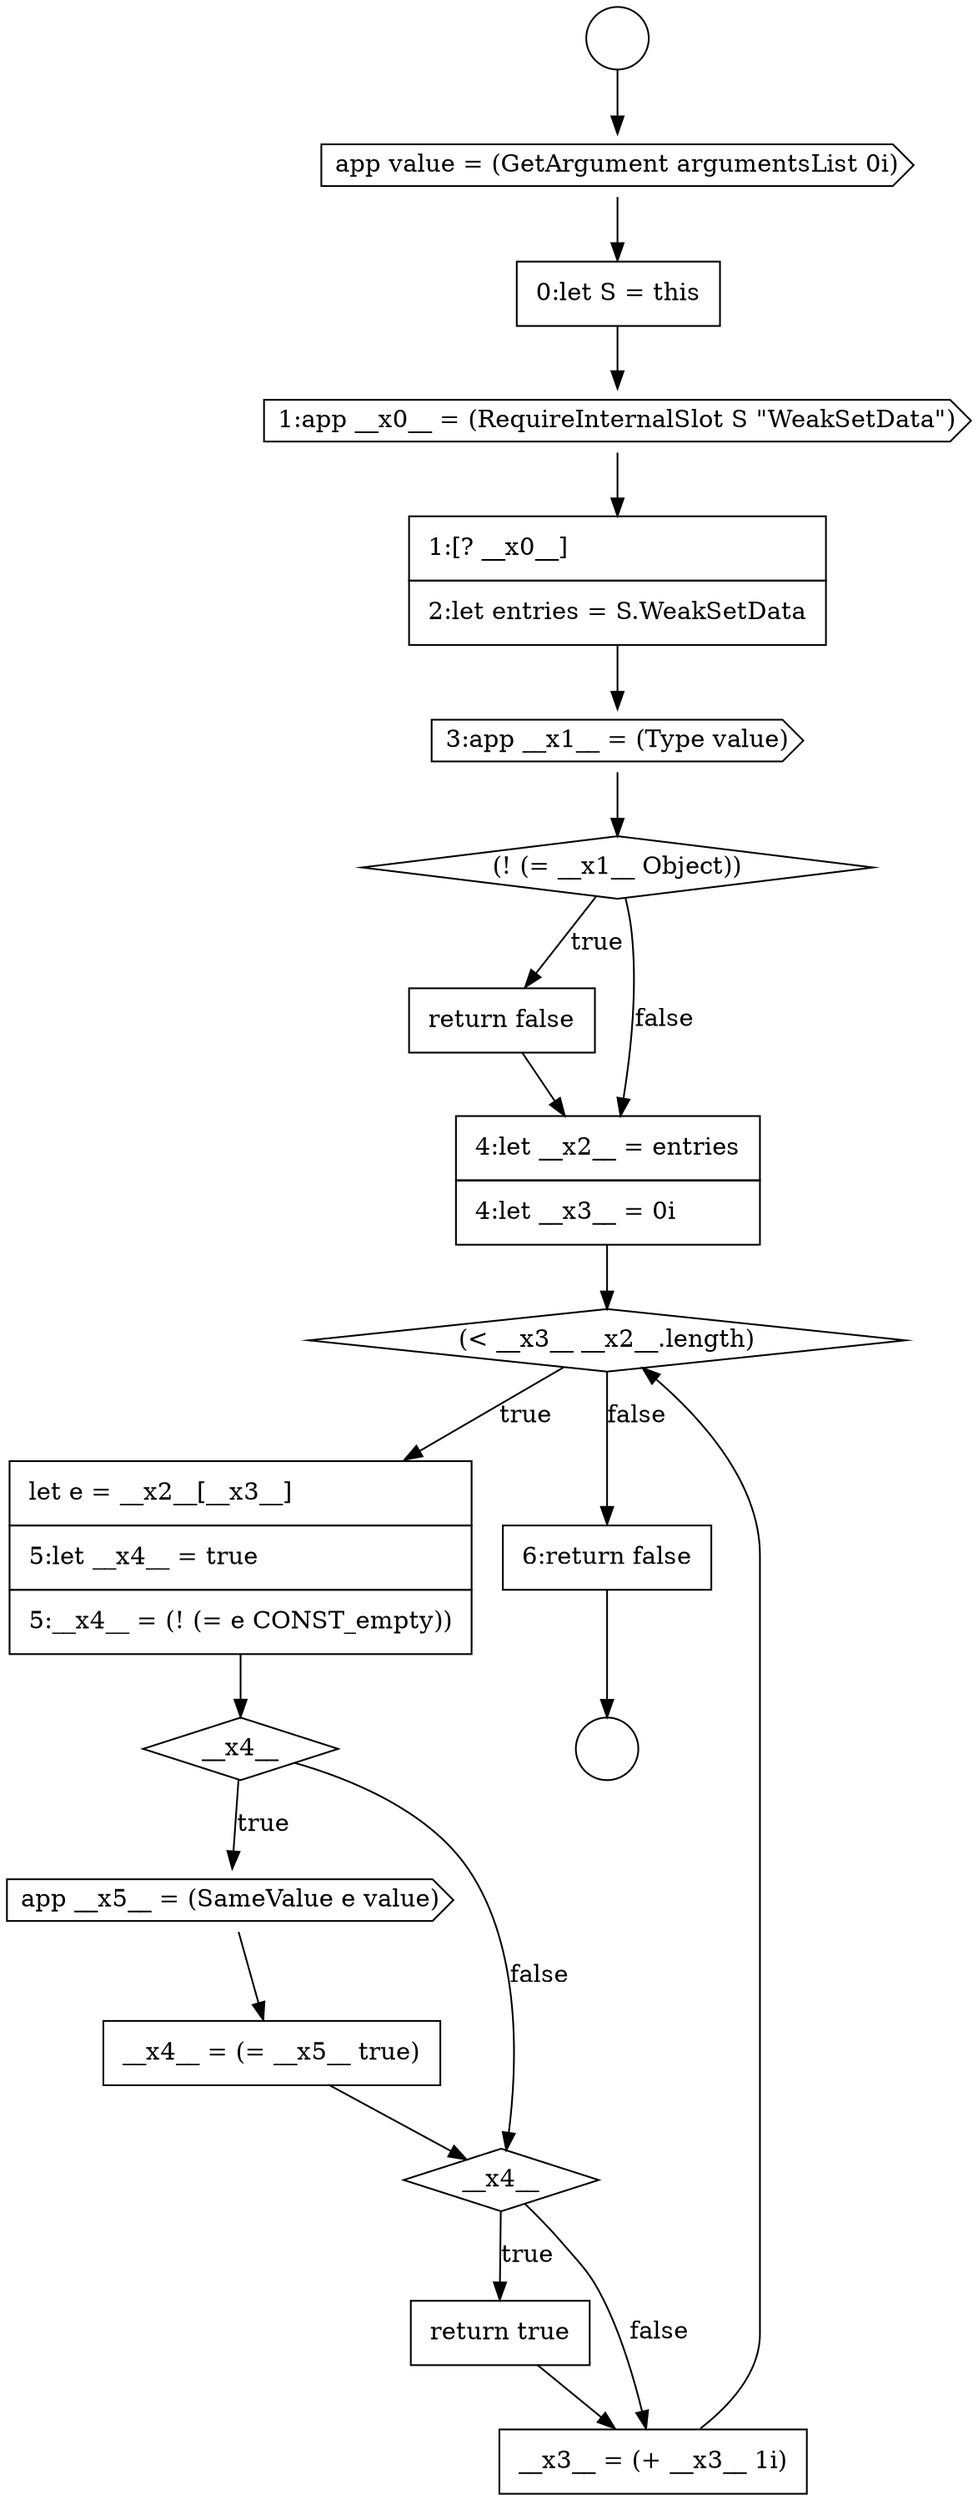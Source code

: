 digraph {
  node16898 [shape=none, margin=0, label=<<font color="black">
    <table border="0" cellborder="1" cellspacing="0" cellpadding="10">
      <tr><td align="left">return false</td></tr>
    </table>
  </font>> color="black" fillcolor="white" style=filled]
  node16894 [shape=cds, label=<<font color="black">1:app __x0__ = (RequireInternalSlot S &quot;WeakSetData&quot;)</font>> color="black" fillcolor="white" style=filled]
  node16890 [shape=circle label=" " color="black" fillcolor="white" style=filled]
  node16902 [shape=diamond, label=<<font color="black">__x4__</font>> color="black" fillcolor="white" style=filled]
  node16899 [shape=none, margin=0, label=<<font color="black">
    <table border="0" cellborder="1" cellspacing="0" cellpadding="10">
      <tr><td align="left">4:let __x2__ = entries</td></tr>
      <tr><td align="left">4:let __x3__ = 0i</td></tr>
    </table>
  </font>> color="black" fillcolor="white" style=filled]
  node16893 [shape=none, margin=0, label=<<font color="black">
    <table border="0" cellborder="1" cellspacing="0" cellpadding="10">
      <tr><td align="left">0:let S = this</td></tr>
    </table>
  </font>> color="black" fillcolor="white" style=filled]
  node16903 [shape=cds, label=<<font color="black">app __x5__ = (SameValue e value)</font>> color="black" fillcolor="white" style=filled]
  node16906 [shape=none, margin=0, label=<<font color="black">
    <table border="0" cellborder="1" cellspacing="0" cellpadding="10">
      <tr><td align="left">return true</td></tr>
    </table>
  </font>> color="black" fillcolor="white" style=filled]
  node16896 [shape=cds, label=<<font color="black">3:app __x1__ = (Type value)</font>> color="black" fillcolor="white" style=filled]
  node16900 [shape=diamond, label=<<font color="black">(&lt; __x3__ __x2__.length)</font>> color="black" fillcolor="white" style=filled]
  node16905 [shape=diamond, label=<<font color="black">__x4__</font>> color="black" fillcolor="white" style=filled]
  node16904 [shape=none, margin=0, label=<<font color="black">
    <table border="0" cellborder="1" cellspacing="0" cellpadding="10">
      <tr><td align="left">__x4__ = (= __x5__ true)</td></tr>
    </table>
  </font>> color="black" fillcolor="white" style=filled]
  node16892 [shape=cds, label=<<font color="black">app value = (GetArgument argumentsList 0i)</font>> color="black" fillcolor="white" style=filled]
  node16895 [shape=none, margin=0, label=<<font color="black">
    <table border="0" cellborder="1" cellspacing="0" cellpadding="10">
      <tr><td align="left">1:[? __x0__]</td></tr>
      <tr><td align="left">2:let entries = S.WeakSetData</td></tr>
    </table>
  </font>> color="black" fillcolor="white" style=filled]
  node16901 [shape=none, margin=0, label=<<font color="black">
    <table border="0" cellborder="1" cellspacing="0" cellpadding="10">
      <tr><td align="left">let e = __x2__[__x3__]</td></tr>
      <tr><td align="left">5:let __x4__ = true</td></tr>
      <tr><td align="left">5:__x4__ = (! (= e CONST_empty))</td></tr>
    </table>
  </font>> color="black" fillcolor="white" style=filled]
  node16907 [shape=none, margin=0, label=<<font color="black">
    <table border="0" cellborder="1" cellspacing="0" cellpadding="10">
      <tr><td align="left">__x3__ = (+ __x3__ 1i)</td></tr>
    </table>
  </font>> color="black" fillcolor="white" style=filled]
  node16897 [shape=diamond, label=<<font color="black">(! (= __x1__ Object))</font>> color="black" fillcolor="white" style=filled]
  node16891 [shape=circle label=" " color="black" fillcolor="white" style=filled]
  node16908 [shape=none, margin=0, label=<<font color="black">
    <table border="0" cellborder="1" cellspacing="0" cellpadding="10">
      <tr><td align="left">6:return false</td></tr>
    </table>
  </font>> color="black" fillcolor="white" style=filled]
  node16907 -> node16900 [ color="black"]
  node16898 -> node16899 [ color="black"]
  node16899 -> node16900 [ color="black"]
  node16901 -> node16902 [ color="black"]
  node16900 -> node16901 [label=<<font color="black">true</font>> color="black"]
  node16900 -> node16908 [label=<<font color="black">false</font>> color="black"]
  node16890 -> node16892 [ color="black"]
  node16905 -> node16906 [label=<<font color="black">true</font>> color="black"]
  node16905 -> node16907 [label=<<font color="black">false</font>> color="black"]
  node16903 -> node16904 [ color="black"]
  node16895 -> node16896 [ color="black"]
  node16894 -> node16895 [ color="black"]
  node16908 -> node16891 [ color="black"]
  node16897 -> node16898 [label=<<font color="black">true</font>> color="black"]
  node16897 -> node16899 [label=<<font color="black">false</font>> color="black"]
  node16906 -> node16907 [ color="black"]
  node16893 -> node16894 [ color="black"]
  node16904 -> node16905 [ color="black"]
  node16896 -> node16897 [ color="black"]
  node16892 -> node16893 [ color="black"]
  node16902 -> node16903 [label=<<font color="black">true</font>> color="black"]
  node16902 -> node16905 [label=<<font color="black">false</font>> color="black"]
}
